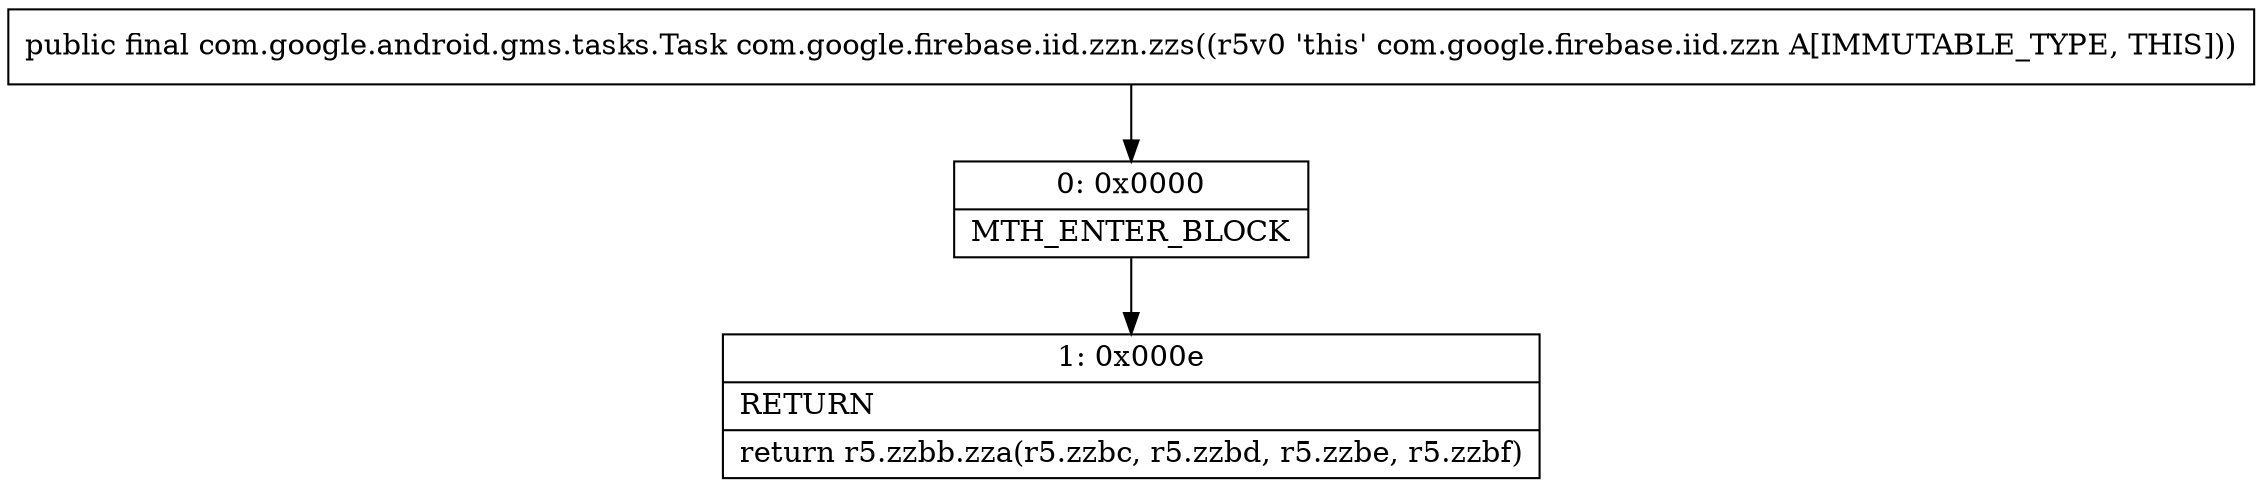 digraph "CFG forcom.google.firebase.iid.zzn.zzs()Lcom\/google\/android\/gms\/tasks\/Task;" {
Node_0 [shape=record,label="{0\:\ 0x0000|MTH_ENTER_BLOCK\l}"];
Node_1 [shape=record,label="{1\:\ 0x000e|RETURN\l|return r5.zzbb.zza(r5.zzbc, r5.zzbd, r5.zzbe, r5.zzbf)\l}"];
MethodNode[shape=record,label="{public final com.google.android.gms.tasks.Task com.google.firebase.iid.zzn.zzs((r5v0 'this' com.google.firebase.iid.zzn A[IMMUTABLE_TYPE, THIS])) }"];
MethodNode -> Node_0;
Node_0 -> Node_1;
}

